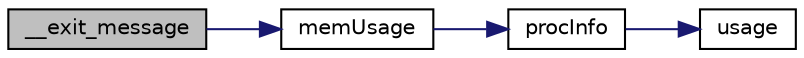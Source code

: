 digraph G
{
  edge [fontname="Helvetica",fontsize="10",labelfontname="Helvetica",labelfontsize="10"];
  node [fontname="Helvetica",fontsize="10",shape=record];
  rankdir=LR;
  Node1 [label="__exit_message",height=0.2,width=0.4,color="black", fillcolor="grey75", style="filled" fontcolor="black"];
  Node1 -> Node2 [color="midnightblue",fontsize="10",style="solid",fontname="Helvetica"];
  Node2 [label="memUsage",height=0.2,width=0.4,color="black", fillcolor="white", style="filled",URL="$hostinfo_8cc.html#af25c7a8864229307a3f0523a45328c9b"];
  Node2 -> Node3 [color="midnightblue",fontsize="10",style="solid",fontname="Helvetica"];
  Node3 [label="procInfo",height=0.2,width=0.4,color="black", fillcolor="white", style="filled",URL="$hostinfo_8cc.html#af828f458b0892e2778f8ffb6ed6f0610"];
  Node3 -> Node4 [color="midnightblue",fontsize="10",style="solid",fontname="Helvetica"];
  Node4 [label="usage",height=0.2,width=0.4,color="black", fillcolor="white", style="filled",URL="$hotfloorplan_8c.html#a53ec00d25dd1e351b7f781e5a638dcba"];
}
